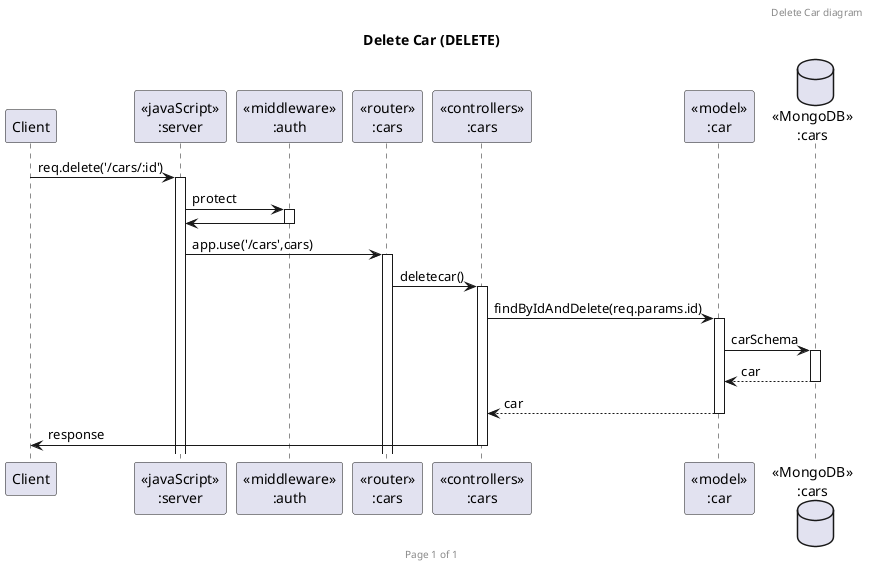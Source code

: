 @startuml Delete Car (DELETE)

header Delete Car diagram
footer Page %page% of %lastpage%
title "Delete Car (DELETE)"

participant "Client" as client
participant "<<javaScript>>\n:server" as server
participant "<<middleware>>\n:auth" as middlewareAuth
participant "<<router>>\n:cars" as routercars
participant "<<controllers>>\n:cars" as controllerscars
participant "<<model>>\n:car" as modelcar
database "<<MongoDB>>\n:cars" as carsDatabase

client->server ++:req.delete('/cars/:id')
server->middlewareAuth ++:protect
middlewareAuth->server --:
server->routercars ++:app.use('/cars',cars)
routercars -> controllerscars ++:deletecar()
controllerscars->modelcar ++:findByIdAndDelete(req.params.id)
modelcar ->carsDatabase ++: carSchema
carsDatabase --> modelcar --: car
controllerscars <-- modelcar --:car
controllerscars->client --:response

@enduml

